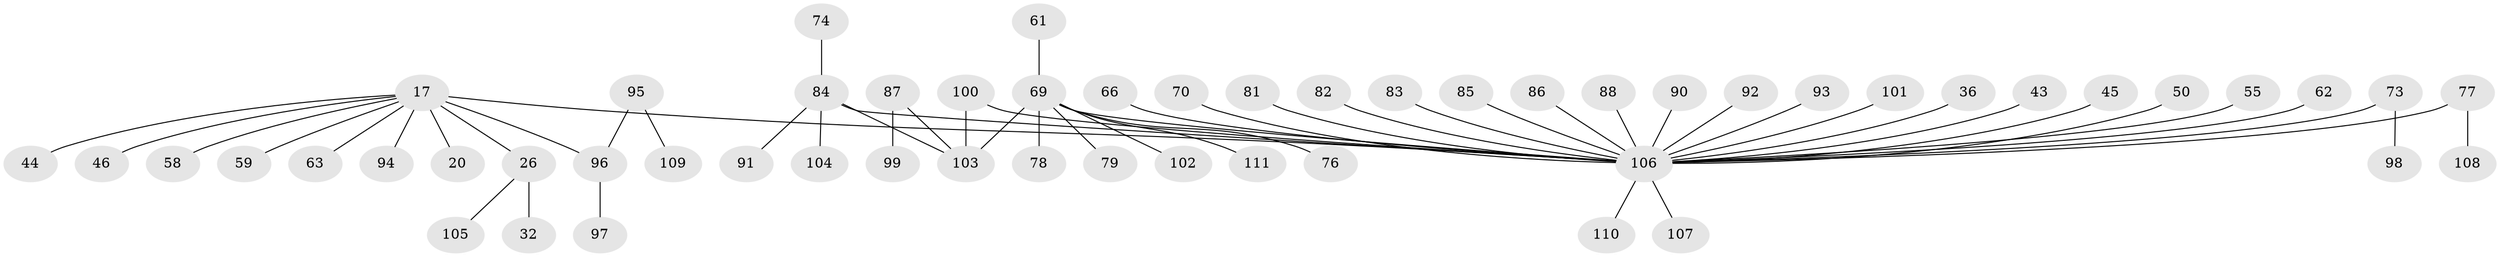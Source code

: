 // original degree distribution, {4: 0.10810810810810811, 8: 0.018018018018018018, 1: 0.4774774774774775, 3: 0.13513513513513514, 6: 0.018018018018018018, 2: 0.22522522522522523, 5: 0.018018018018018018}
// Generated by graph-tools (version 1.1) at 2025/42/03/09/25 04:42:34]
// undirected, 55 vertices, 56 edges
graph export_dot {
graph [start="1"]
  node [color=gray90,style=filled];
  17 [super="+2+3+5+4"];
  20;
  26 [super="+7"];
  32;
  36;
  43;
  44;
  45;
  46;
  50;
  55;
  58;
  59;
  61;
  62 [super="+57"];
  63 [super="+42"];
  66;
  69 [super="+23+24+38+64+54"];
  70;
  73 [super="+14"];
  74;
  76;
  77 [super="+15"];
  78;
  79;
  81;
  82 [super="+53"];
  83;
  84 [super="+80"];
  85;
  86;
  87;
  88;
  90;
  91;
  92;
  93 [super="+60"];
  94 [super="+41"];
  95;
  96 [super="+37+68+71+72+89"];
  97;
  98;
  99;
  100;
  101;
  102;
  103 [super="+75+65"];
  104;
  105 [super="+28"];
  106 [super="+11+8+25+16+35+29+33+34+67+56"];
  107 [super="+51"];
  108;
  109;
  110;
  111;
  17 -- 58;
  17 -- 46;
  17 -- 26 [weight=2];
  17 -- 59;
  17 -- 20;
  17 -- 44;
  17 -- 106 [weight=2];
  17 -- 96;
  17 -- 94;
  17 -- 63;
  26 -- 32;
  26 -- 105;
  36 -- 106;
  43 -- 106;
  45 -- 106;
  50 -- 106;
  55 -- 106;
  61 -- 69;
  62 -- 106;
  66 -- 106;
  69 -- 76;
  69 -- 106;
  69 -- 102;
  69 -- 111;
  69 -- 79;
  69 -- 78;
  69 -- 103 [weight=2];
  70 -- 106;
  73 -- 98;
  73 -- 106 [weight=2];
  74 -- 84;
  77 -- 108;
  77 -- 106;
  81 -- 106;
  82 -- 106;
  83 -- 106;
  84 -- 103 [weight=2];
  84 -- 104;
  84 -- 106;
  84 -- 91;
  85 -- 106;
  86 -- 106;
  87 -- 99;
  87 -- 103;
  88 -- 106;
  90 -- 106;
  92 -- 106;
  93 -- 106;
  95 -- 109;
  95 -- 96;
  96 -- 97;
  100 -- 106;
  100 -- 103;
  101 -- 106;
  106 -- 110;
  106 -- 107;
}
